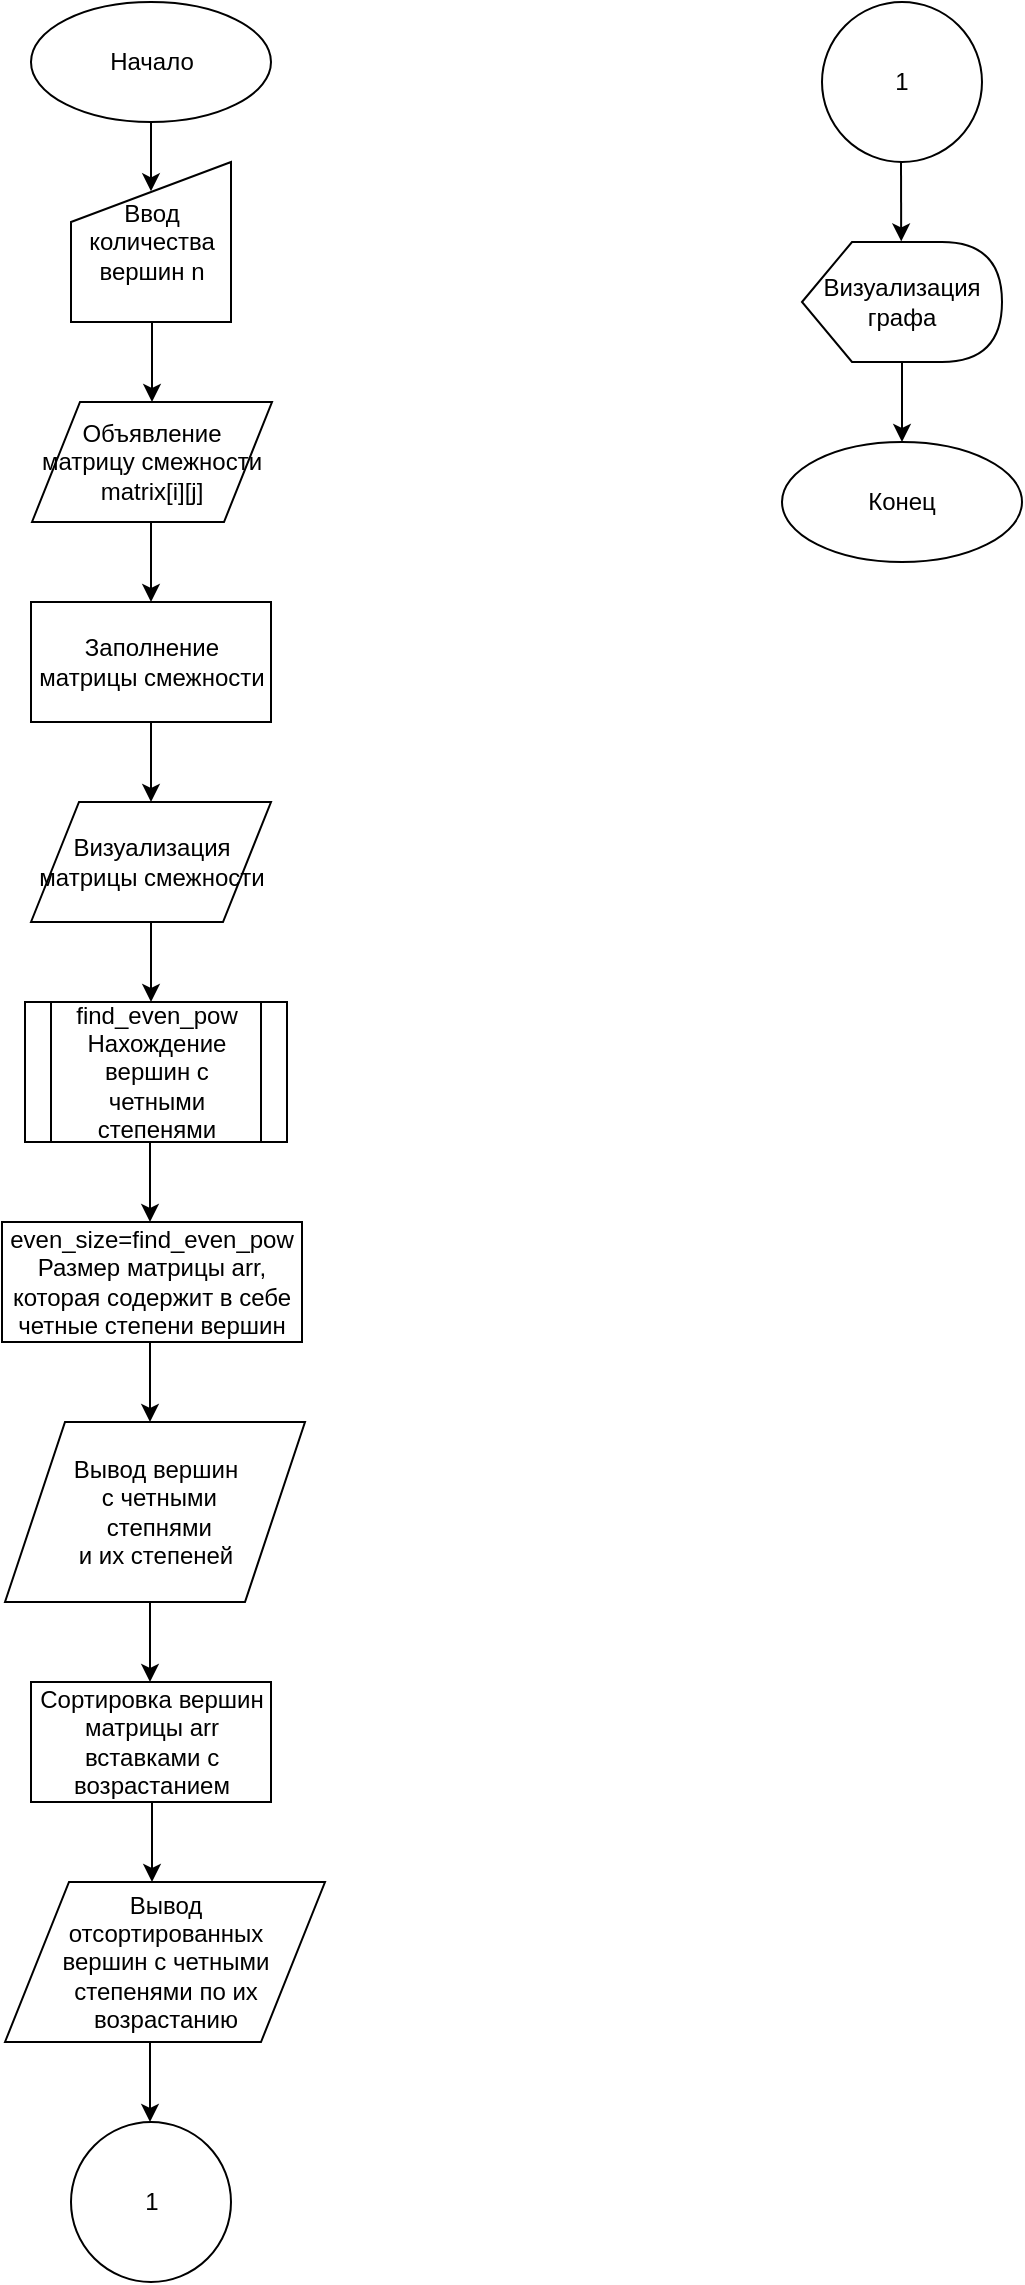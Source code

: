 <mxfile version="12.3.2" type="device" pages="1"><diagram id="f98OROo-4dxAOG9kPF9A" name="Page-1"><mxGraphModel dx="520" dy="235" grid="1" gridSize="10" guides="1" tooltips="1" connect="1" arrows="1" fold="1" page="1" pageScale="1" pageWidth="827" pageHeight="1169" math="0" shadow="0"><root><mxCell id="0"/><mxCell id="1" parent="0"/><mxCell id="33w3yzN9TYQKULwj0dyp-1" value="&lt;span style=&quot;white-space: normal&quot;&gt;Начало&lt;/span&gt;" style="ellipse;whiteSpace=wrap;html=1;" vertex="1" parent="1"><mxGeometry x="94.5" y="10" width="120" height="60" as="geometry"/></mxCell><mxCell id="33w3yzN9TYQKULwj0dyp-2" value="" style="endArrow=classic;html=1;exitX=0.5;exitY=1;exitDx=0;exitDy=0;entryX=0.5;entryY=0.183;entryDx=0;entryDy=0;entryPerimeter=0;" edge="1" parent="1" source="33w3yzN9TYQKULwj0dyp-1" target="33w3yzN9TYQKULwj0dyp-3"><mxGeometry width="50" height="50" relative="1" as="geometry"><mxPoint x="91.5" y="140" as="sourcePoint"/><mxPoint x="154.5" y="100" as="targetPoint"/></mxGeometry></mxCell><mxCell id="33w3yzN9TYQKULwj0dyp-3" value="&lt;span style=&quot;white-space: normal&quot;&gt;Ввод количества вершин n&lt;/span&gt;" style="shape=manualInput;whiteSpace=wrap;html=1;" vertex="1" parent="1"><mxGeometry x="114.5" y="90" width="80" height="80" as="geometry"/></mxCell><mxCell id="33w3yzN9TYQKULwj0dyp-7" value="" style="endArrow=classic;html=1;exitX=0.5;exitY=1;exitDx=0;exitDy=0;entryX=0.5;entryY=0;entryDx=0;entryDy=0;" edge="1" parent="1" target="33w3yzN9TYQKULwj0dyp-8"><mxGeometry width="50" height="50" relative="1" as="geometry"><mxPoint x="155" y="170" as="sourcePoint"/><mxPoint x="155" y="204.64" as="targetPoint"/></mxGeometry></mxCell><mxCell id="33w3yzN9TYQKULwj0dyp-8" value="&lt;span style=&quot;white-space: normal&quot;&gt;Объявление матрицу смежности matrix[i][j]&lt;/span&gt;" style="shape=parallelogram;perimeter=parallelogramPerimeter;whiteSpace=wrap;html=1;" vertex="1" parent="1"><mxGeometry x="95" y="210" width="120" height="60" as="geometry"/></mxCell><mxCell id="33w3yzN9TYQKULwj0dyp-10" value="" style="endArrow=classic;html=1;exitX=0.5;exitY=1;exitDx=0;exitDy=0;entryX=0.5;entryY=0;entryDx=0;entryDy=0;" edge="1" parent="1"><mxGeometry width="50" height="50" relative="1" as="geometry"><mxPoint x="154.5" y="270" as="sourcePoint"/><mxPoint x="154.5" y="310" as="targetPoint"/></mxGeometry></mxCell><mxCell id="33w3yzN9TYQKULwj0dyp-11" value="&lt;span style=&quot;white-space: normal&quot;&gt;Заполнение матрицы смежности&lt;/span&gt;" style="rounded=0;whiteSpace=wrap;html=1;" vertex="1" parent="1"><mxGeometry x="94.5" y="310" width="120" height="60" as="geometry"/></mxCell><mxCell id="33w3yzN9TYQKULwj0dyp-13" value="" style="endArrow=classic;html=1;exitX=0.5;exitY=1;exitDx=0;exitDy=0;entryX=0.5;entryY=0;entryDx=0;entryDy=0;" edge="1" parent="1"><mxGeometry width="50" height="50" relative="1" as="geometry"><mxPoint x="154.5" y="370" as="sourcePoint"/><mxPoint x="154.5" y="410" as="targetPoint"/></mxGeometry></mxCell><mxCell id="33w3yzN9TYQKULwj0dyp-14" value="&lt;span style=&quot;white-space: normal&quot;&gt;Визуализация матрицы смежности&lt;/span&gt;" style="shape=parallelogram;perimeter=parallelogramPerimeter;whiteSpace=wrap;html=1;" vertex="1" parent="1"><mxGeometry x="94.5" y="410" width="120" height="60" as="geometry"/></mxCell><mxCell id="33w3yzN9TYQKULwj0dyp-16" value="" style="endArrow=classic;html=1;exitX=0.5;exitY=1;exitDx=0;exitDy=0;entryX=0.5;entryY=0;entryDx=0;entryDy=0;" edge="1" parent="1"><mxGeometry width="50" height="50" relative="1" as="geometry"><mxPoint x="154.5" y="470" as="sourcePoint"/><mxPoint x="154.5" y="510" as="targetPoint"/></mxGeometry></mxCell><mxCell id="33w3yzN9TYQKULwj0dyp-23" value="&lt;span style=&quot;white-space: normal&quot;&gt;find_even_pow&lt;/span&gt;&lt;br style=&quot;white-space: normal&quot;&gt;&lt;span style=&quot;white-space: normal&quot;&gt;Нахождение вершин с четными степенями&lt;/span&gt;" style="shape=process;whiteSpace=wrap;html=1;backgroundOutline=1;" vertex="1" parent="1"><mxGeometry x="91.5" y="510" width="131" height="70" as="geometry"/></mxCell><mxCell id="33w3yzN9TYQKULwj0dyp-25" value="" style="endArrow=classic;html=1;exitX=0.5;exitY=1;exitDx=0;exitDy=0;entryX=0.5;entryY=0;entryDx=0;entryDy=0;" edge="1" parent="1"><mxGeometry width="50" height="50" relative="1" as="geometry"><mxPoint x="154" y="580" as="sourcePoint"/><mxPoint x="154" y="620.0" as="targetPoint"/></mxGeometry></mxCell><mxCell id="33w3yzN9TYQKULwj0dyp-26" value="&lt;span style=&quot;white-space: normal&quot;&gt;even_size=find_even_pow&lt;/span&gt;&lt;br style=&quot;white-space: normal&quot;&gt;&lt;span style=&quot;white-space: normal&quot;&gt;Размер матрицы arr, которая содержит в себе четные степени вершин&lt;/span&gt;" style="rounded=0;whiteSpace=wrap;html=1;" vertex="1" parent="1"><mxGeometry x="80" y="620" width="150" height="60" as="geometry"/></mxCell><mxCell id="33w3yzN9TYQKULwj0dyp-28" value="" style="endArrow=classic;html=1;exitX=0.5;exitY=1;exitDx=0;exitDy=0;entryX=0.5;entryY=0;entryDx=0;entryDy=0;" edge="1" parent="1"><mxGeometry width="50" height="50" relative="1" as="geometry"><mxPoint x="154" y="680.0" as="sourcePoint"/><mxPoint x="154" y="720.0" as="targetPoint"/></mxGeometry></mxCell><mxCell id="33w3yzN9TYQKULwj0dyp-29" value="&lt;span style=&quot;white-space: normal&quot;&gt;Вывод вершин&lt;br&gt;&amp;nbsp;с четными&lt;br&gt;&amp;nbsp;степнями &lt;br&gt;и их степеней&lt;/span&gt;" style="shape=parallelogram;perimeter=parallelogramPerimeter;whiteSpace=wrap;html=1;" vertex="1" parent="1"><mxGeometry x="81.5" y="720" width="150" height="90" as="geometry"/></mxCell><mxCell id="33w3yzN9TYQKULwj0dyp-31" value="" style="endArrow=classic;html=1;exitX=0.5;exitY=1;exitDx=0;exitDy=0;entryX=0.5;entryY=0;entryDx=0;entryDy=0;" edge="1" parent="1"><mxGeometry width="50" height="50" relative="1" as="geometry"><mxPoint x="154" y="810" as="sourcePoint"/><mxPoint x="154" y="850" as="targetPoint"/></mxGeometry></mxCell><mxCell id="33w3yzN9TYQKULwj0dyp-34" value="&lt;span style=&quot;white-space: normal&quot;&gt;Сортировка вершин матрицы arr вставками с возрастанием&lt;/span&gt;" style="rounded=0;whiteSpace=wrap;html=1;" vertex="1" parent="1"><mxGeometry x="94.5" y="850" width="120" height="60" as="geometry"/></mxCell><mxCell id="33w3yzN9TYQKULwj0dyp-35" value="" style="endArrow=classic;html=1;exitX=0.5;exitY=1;exitDx=0;exitDy=0;entryX=0.5;entryY=0;entryDx=0;entryDy=0;" edge="1" parent="1"><mxGeometry width="50" height="50" relative="1" as="geometry"><mxPoint x="155" y="910" as="sourcePoint"/><mxPoint x="155" y="950" as="targetPoint"/></mxGeometry></mxCell><mxCell id="33w3yzN9TYQKULwj0dyp-36" value="Вывод &lt;br&gt;отсортированных &lt;br&gt;вершин с четными степенями по их возрастанию" style="shape=parallelogram;perimeter=parallelogramPerimeter;whiteSpace=wrap;html=1;" vertex="1" parent="1"><mxGeometry x="81.5" y="950" width="160" height="80" as="geometry"/></mxCell><mxCell id="33w3yzN9TYQKULwj0dyp-37" value="" style="endArrow=classic;html=1;exitX=0.5;exitY=1;exitDx=0;exitDy=0;entryX=0.5;entryY=0;entryDx=0;entryDy=0;" edge="1" parent="1"><mxGeometry width="50" height="50" relative="1" as="geometry"><mxPoint x="154" y="1030" as="sourcePoint"/><mxPoint x="154" y="1070" as="targetPoint"/></mxGeometry></mxCell><mxCell id="33w3yzN9TYQKULwj0dyp-38" value="Визуализация графа" style="shape=display;whiteSpace=wrap;html=1;" vertex="1" parent="1"><mxGeometry x="480" y="130" width="100" height="60" as="geometry"/></mxCell><mxCell id="33w3yzN9TYQKULwj0dyp-39" value="1" style="ellipse;whiteSpace=wrap;html=1;aspect=fixed;" vertex="1" parent="1"><mxGeometry x="114.5" y="1070" width="80" height="80" as="geometry"/></mxCell><mxCell id="33w3yzN9TYQKULwj0dyp-40" value="1" style="ellipse;whiteSpace=wrap;html=1;aspect=fixed;" vertex="1" parent="1"><mxGeometry x="490" y="10" width="80" height="80" as="geometry"/></mxCell><mxCell id="33w3yzN9TYQKULwj0dyp-42" value="" style="endArrow=classic;html=1;exitX=0.5;exitY=1;exitDx=0;exitDy=0;entryX=0.496;entryY=-0.005;entryDx=0;entryDy=0;entryPerimeter=0;" edge="1" parent="1" target="33w3yzN9TYQKULwj0dyp-38"><mxGeometry width="50" height="50" relative="1" as="geometry"><mxPoint x="529.5" y="90.0" as="sourcePoint"/><mxPoint x="529.5" y="124.64" as="targetPoint"/></mxGeometry></mxCell><mxCell id="33w3yzN9TYQKULwj0dyp-45" value="" style="endArrow=classic;html=1;exitX=0.5;exitY=1;exitDx=0;exitDy=0;entryX=0.5;entryY=0;entryDx=0;entryDy=0;" edge="1" parent="1" target="33w3yzN9TYQKULwj0dyp-46"><mxGeometry width="50" height="50" relative="1" as="geometry"><mxPoint x="530" y="190" as="sourcePoint"/><mxPoint x="530" y="224.64" as="targetPoint"/></mxGeometry></mxCell><mxCell id="33w3yzN9TYQKULwj0dyp-46" value="Конец" style="ellipse;whiteSpace=wrap;html=1;" vertex="1" parent="1"><mxGeometry x="470" y="230" width="120" height="60" as="geometry"/></mxCell></root></mxGraphModel></diagram></mxfile>